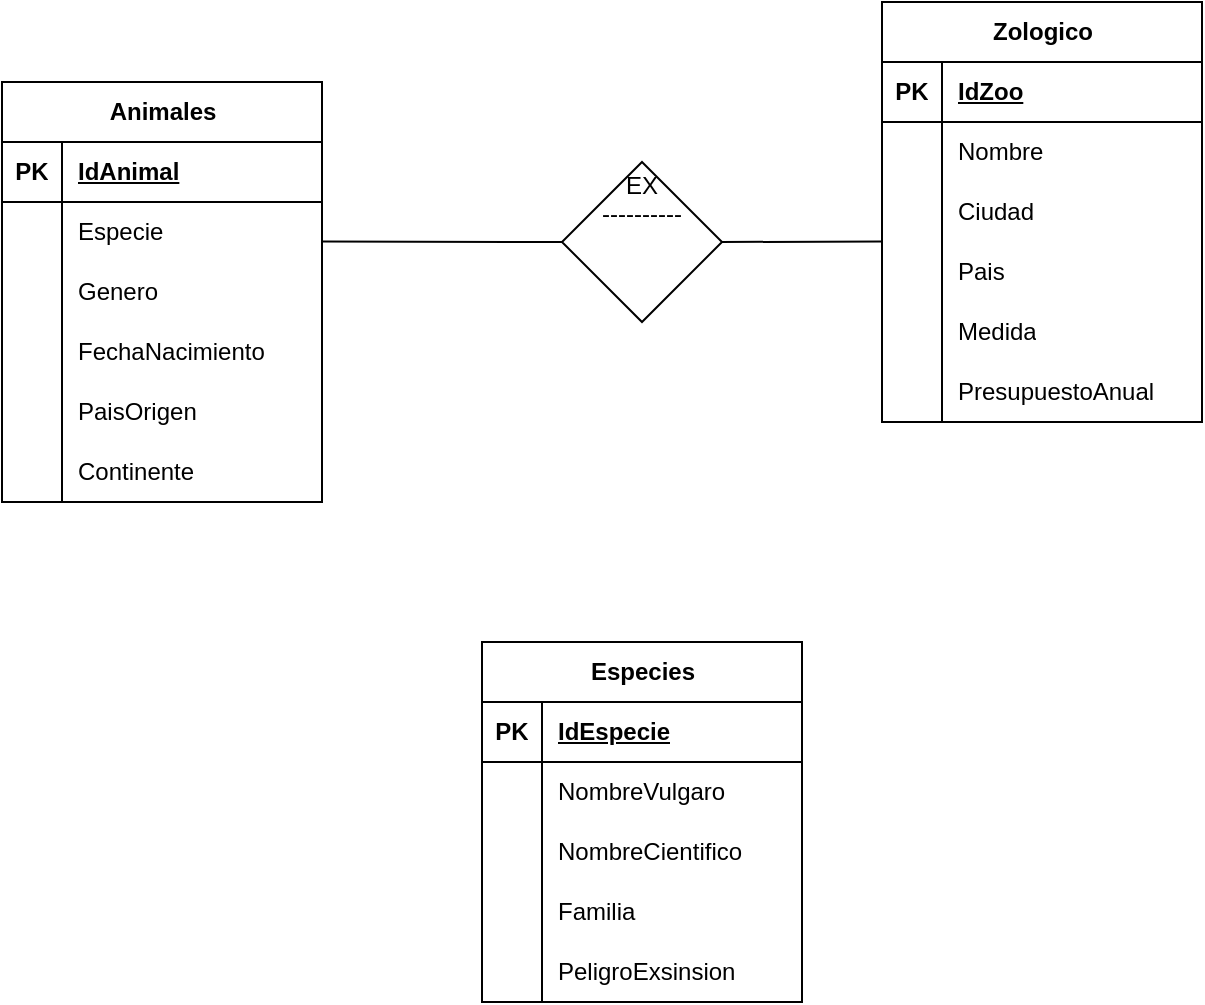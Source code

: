 <mxfile version="26.0.14">
  <diagram name="Página-1" id="LVxVNNkQAN6GGv_CCXWp">
    <mxGraphModel dx="1816" dy="537" grid="1" gridSize="10" guides="1" tooltips="1" connect="1" arrows="1" fold="1" page="1" pageScale="1" pageWidth="827" pageHeight="1169" math="0" shadow="0">
      <root>
        <mxCell id="0" />
        <mxCell id="1" parent="0" />
        <mxCell id="Okz9QfnFRRuH3IYtQU0A-1" value="Especies" style="shape=table;startSize=30;container=1;collapsible=1;childLayout=tableLayout;fixedRows=1;rowLines=0;fontStyle=1;align=center;resizeLast=1;html=1;" vertex="1" parent="1">
          <mxGeometry x="200" y="800" width="160.0" height="180" as="geometry" />
        </mxCell>
        <mxCell id="Okz9QfnFRRuH3IYtQU0A-2" value="" style="shape=tableRow;horizontal=0;startSize=0;swimlaneHead=0;swimlaneBody=0;fillColor=none;collapsible=0;dropTarget=0;points=[[0,0.5],[1,0.5]];portConstraint=eastwest;top=0;left=0;right=0;bottom=1;" vertex="1" parent="Okz9QfnFRRuH3IYtQU0A-1">
          <mxGeometry y="30" width="160.0" height="30" as="geometry" />
        </mxCell>
        <mxCell id="Okz9QfnFRRuH3IYtQU0A-3" value="PK" style="shape=partialRectangle;connectable=0;fillColor=none;top=0;left=0;bottom=0;right=0;fontStyle=1;overflow=hidden;whiteSpace=wrap;html=1;" vertex="1" parent="Okz9QfnFRRuH3IYtQU0A-2">
          <mxGeometry width="30" height="30" as="geometry">
            <mxRectangle width="30" height="30" as="alternateBounds" />
          </mxGeometry>
        </mxCell>
        <mxCell id="Okz9QfnFRRuH3IYtQU0A-4" value="IdEspecie" style="shape=partialRectangle;connectable=0;fillColor=none;top=0;left=0;bottom=0;right=0;align=left;spacingLeft=6;fontStyle=5;overflow=hidden;whiteSpace=wrap;html=1;" vertex="1" parent="Okz9QfnFRRuH3IYtQU0A-2">
          <mxGeometry x="30" width="130.0" height="30" as="geometry">
            <mxRectangle width="130.0" height="30" as="alternateBounds" />
          </mxGeometry>
        </mxCell>
        <mxCell id="Okz9QfnFRRuH3IYtQU0A-5" value="" style="shape=tableRow;horizontal=0;startSize=0;swimlaneHead=0;swimlaneBody=0;fillColor=none;collapsible=0;dropTarget=0;points=[[0,0.5],[1,0.5]];portConstraint=eastwest;top=0;left=0;right=0;bottom=0;" vertex="1" parent="Okz9QfnFRRuH3IYtQU0A-1">
          <mxGeometry y="60" width="160.0" height="30" as="geometry" />
        </mxCell>
        <mxCell id="Okz9QfnFRRuH3IYtQU0A-6" value="" style="shape=partialRectangle;connectable=0;fillColor=none;top=0;left=0;bottom=0;right=0;editable=1;overflow=hidden;whiteSpace=wrap;html=1;" vertex="1" parent="Okz9QfnFRRuH3IYtQU0A-5">
          <mxGeometry width="30" height="30" as="geometry">
            <mxRectangle width="30" height="30" as="alternateBounds" />
          </mxGeometry>
        </mxCell>
        <mxCell id="Okz9QfnFRRuH3IYtQU0A-7" value="NombreVulgaro" style="shape=partialRectangle;connectable=0;fillColor=none;top=0;left=0;bottom=0;right=0;align=left;spacingLeft=6;overflow=hidden;whiteSpace=wrap;html=1;" vertex="1" parent="Okz9QfnFRRuH3IYtQU0A-5">
          <mxGeometry x="30" width="130.0" height="30" as="geometry">
            <mxRectangle width="130.0" height="30" as="alternateBounds" />
          </mxGeometry>
        </mxCell>
        <mxCell id="Okz9QfnFRRuH3IYtQU0A-8" value="" style="shape=tableRow;horizontal=0;startSize=0;swimlaneHead=0;swimlaneBody=0;fillColor=none;collapsible=0;dropTarget=0;points=[[0,0.5],[1,0.5]];portConstraint=eastwest;top=0;left=0;right=0;bottom=0;" vertex="1" parent="Okz9QfnFRRuH3IYtQU0A-1">
          <mxGeometry y="90" width="160.0" height="30" as="geometry" />
        </mxCell>
        <mxCell id="Okz9QfnFRRuH3IYtQU0A-9" value="" style="shape=partialRectangle;connectable=0;fillColor=none;top=0;left=0;bottom=0;right=0;editable=1;overflow=hidden;whiteSpace=wrap;html=1;" vertex="1" parent="Okz9QfnFRRuH3IYtQU0A-8">
          <mxGeometry width="30" height="30" as="geometry">
            <mxRectangle width="30" height="30" as="alternateBounds" />
          </mxGeometry>
        </mxCell>
        <mxCell id="Okz9QfnFRRuH3IYtQU0A-10" value="NombreCientifico" style="shape=partialRectangle;connectable=0;fillColor=none;top=0;left=0;bottom=0;right=0;align=left;spacingLeft=6;overflow=hidden;whiteSpace=wrap;html=1;" vertex="1" parent="Okz9QfnFRRuH3IYtQU0A-8">
          <mxGeometry x="30" width="130.0" height="30" as="geometry">
            <mxRectangle width="130.0" height="30" as="alternateBounds" />
          </mxGeometry>
        </mxCell>
        <mxCell id="Okz9QfnFRRuH3IYtQU0A-11" value="" style="shape=tableRow;horizontal=0;startSize=0;swimlaneHead=0;swimlaneBody=0;fillColor=none;collapsible=0;dropTarget=0;points=[[0,0.5],[1,0.5]];portConstraint=eastwest;top=0;left=0;right=0;bottom=0;" vertex="1" parent="Okz9QfnFRRuH3IYtQU0A-1">
          <mxGeometry y="120" width="160.0" height="30" as="geometry" />
        </mxCell>
        <mxCell id="Okz9QfnFRRuH3IYtQU0A-12" value="" style="shape=partialRectangle;connectable=0;fillColor=none;top=0;left=0;bottom=0;right=0;editable=1;overflow=hidden;whiteSpace=wrap;html=1;" vertex="1" parent="Okz9QfnFRRuH3IYtQU0A-11">
          <mxGeometry width="30" height="30" as="geometry">
            <mxRectangle width="30" height="30" as="alternateBounds" />
          </mxGeometry>
        </mxCell>
        <mxCell id="Okz9QfnFRRuH3IYtQU0A-13" value="Familia" style="shape=partialRectangle;connectable=0;fillColor=none;top=0;left=0;bottom=0;right=0;align=left;spacingLeft=6;overflow=hidden;whiteSpace=wrap;html=1;" vertex="1" parent="Okz9QfnFRRuH3IYtQU0A-11">
          <mxGeometry x="30" width="130.0" height="30" as="geometry">
            <mxRectangle width="130.0" height="30" as="alternateBounds" />
          </mxGeometry>
        </mxCell>
        <mxCell id="Okz9QfnFRRuH3IYtQU0A-53" value="" style="shape=tableRow;horizontal=0;startSize=0;swimlaneHead=0;swimlaneBody=0;fillColor=none;collapsible=0;dropTarget=0;points=[[0,0.5],[1,0.5]];portConstraint=eastwest;top=0;left=0;right=0;bottom=0;" vertex="1" parent="Okz9QfnFRRuH3IYtQU0A-1">
          <mxGeometry y="150" width="160.0" height="30" as="geometry" />
        </mxCell>
        <mxCell id="Okz9QfnFRRuH3IYtQU0A-54" value="" style="shape=partialRectangle;connectable=0;fillColor=none;top=0;left=0;bottom=0;right=0;editable=1;overflow=hidden;whiteSpace=wrap;html=1;" vertex="1" parent="Okz9QfnFRRuH3IYtQU0A-53">
          <mxGeometry width="30" height="30" as="geometry">
            <mxRectangle width="30" height="30" as="alternateBounds" />
          </mxGeometry>
        </mxCell>
        <mxCell id="Okz9QfnFRRuH3IYtQU0A-55" value="PeligroExsinsion" style="shape=partialRectangle;connectable=0;fillColor=none;top=0;left=0;bottom=0;right=0;align=left;spacingLeft=6;overflow=hidden;whiteSpace=wrap;html=1;" vertex="1" parent="Okz9QfnFRRuH3IYtQU0A-53">
          <mxGeometry x="30" width="130.0" height="30" as="geometry">
            <mxRectangle width="130.0" height="30" as="alternateBounds" />
          </mxGeometry>
        </mxCell>
        <mxCell id="Okz9QfnFRRuH3IYtQU0A-14" value="" style="group" vertex="1" connectable="0" parent="1">
          <mxGeometry x="240" y="560" width="80" height="80" as="geometry" />
        </mxCell>
        <mxCell id="Okz9QfnFRRuH3IYtQU0A-17" value="EX&lt;br&gt;----------&lt;div&gt;&lt;br&gt;&lt;br&gt;&lt;br&gt;&lt;/div&gt;" style="rhombus;whiteSpace=wrap;html=1;movable=1;resizable=1;rotatable=1;deletable=1;editable=1;locked=0;connectable=1;" vertex="1" parent="Okz9QfnFRRuH3IYtQU0A-14">
          <mxGeometry width="80" height="80" as="geometry" />
        </mxCell>
        <mxCell id="Okz9QfnFRRuH3IYtQU0A-18" value="Animales" style="shape=table;startSize=30;container=1;collapsible=1;childLayout=tableLayout;fixedRows=1;rowLines=0;fontStyle=1;align=center;resizeLast=1;html=1;" vertex="1" parent="1">
          <mxGeometry x="-40" y="520" width="160.0" height="210" as="geometry" />
        </mxCell>
        <mxCell id="Okz9QfnFRRuH3IYtQU0A-19" value="" style="shape=tableRow;horizontal=0;startSize=0;swimlaneHead=0;swimlaneBody=0;fillColor=none;collapsible=0;dropTarget=0;points=[[0,0.5],[1,0.5]];portConstraint=eastwest;top=0;left=0;right=0;bottom=1;" vertex="1" parent="Okz9QfnFRRuH3IYtQU0A-18">
          <mxGeometry y="30" width="160.0" height="30" as="geometry" />
        </mxCell>
        <mxCell id="Okz9QfnFRRuH3IYtQU0A-20" value="PK" style="shape=partialRectangle;connectable=0;fillColor=none;top=0;left=0;bottom=0;right=0;fontStyle=1;overflow=hidden;whiteSpace=wrap;html=1;" vertex="1" parent="Okz9QfnFRRuH3IYtQU0A-19">
          <mxGeometry width="30" height="30" as="geometry">
            <mxRectangle width="30" height="30" as="alternateBounds" />
          </mxGeometry>
        </mxCell>
        <mxCell id="Okz9QfnFRRuH3IYtQU0A-21" value="IdAnimal" style="shape=partialRectangle;connectable=0;fillColor=none;top=0;left=0;bottom=0;right=0;align=left;spacingLeft=6;fontStyle=5;overflow=hidden;whiteSpace=wrap;html=1;" vertex="1" parent="Okz9QfnFRRuH3IYtQU0A-19">
          <mxGeometry x="30" width="130.0" height="30" as="geometry">
            <mxRectangle width="130.0" height="30" as="alternateBounds" />
          </mxGeometry>
        </mxCell>
        <mxCell id="Okz9QfnFRRuH3IYtQU0A-22" value="" style="shape=tableRow;horizontal=0;startSize=0;swimlaneHead=0;swimlaneBody=0;fillColor=none;collapsible=0;dropTarget=0;points=[[0,0.5],[1,0.5]];portConstraint=eastwest;top=0;left=0;right=0;bottom=0;" vertex="1" parent="Okz9QfnFRRuH3IYtQU0A-18">
          <mxGeometry y="60" width="160.0" height="30" as="geometry" />
        </mxCell>
        <mxCell id="Okz9QfnFRRuH3IYtQU0A-23" value="" style="shape=partialRectangle;connectable=0;fillColor=none;top=0;left=0;bottom=0;right=0;editable=1;overflow=hidden;whiteSpace=wrap;html=1;" vertex="1" parent="Okz9QfnFRRuH3IYtQU0A-22">
          <mxGeometry width="30" height="30" as="geometry">
            <mxRectangle width="30" height="30" as="alternateBounds" />
          </mxGeometry>
        </mxCell>
        <mxCell id="Okz9QfnFRRuH3IYtQU0A-24" value="Especie" style="shape=partialRectangle;connectable=0;fillColor=none;top=0;left=0;bottom=0;right=0;align=left;spacingLeft=6;overflow=hidden;whiteSpace=wrap;html=1;" vertex="1" parent="Okz9QfnFRRuH3IYtQU0A-22">
          <mxGeometry x="30" width="130.0" height="30" as="geometry">
            <mxRectangle width="130.0" height="30" as="alternateBounds" />
          </mxGeometry>
        </mxCell>
        <mxCell id="Okz9QfnFRRuH3IYtQU0A-25" value="" style="shape=tableRow;horizontal=0;startSize=0;swimlaneHead=0;swimlaneBody=0;fillColor=none;collapsible=0;dropTarget=0;points=[[0,0.5],[1,0.5]];portConstraint=eastwest;top=0;left=0;right=0;bottom=0;" vertex="1" parent="Okz9QfnFRRuH3IYtQU0A-18">
          <mxGeometry y="90" width="160.0" height="30" as="geometry" />
        </mxCell>
        <mxCell id="Okz9QfnFRRuH3IYtQU0A-26" value="" style="shape=partialRectangle;connectable=0;fillColor=none;top=0;left=0;bottom=0;right=0;editable=1;overflow=hidden;whiteSpace=wrap;html=1;" vertex="1" parent="Okz9QfnFRRuH3IYtQU0A-25">
          <mxGeometry width="30" height="30" as="geometry">
            <mxRectangle width="30" height="30" as="alternateBounds" />
          </mxGeometry>
        </mxCell>
        <mxCell id="Okz9QfnFRRuH3IYtQU0A-27" value="Genero" style="shape=partialRectangle;connectable=0;fillColor=none;top=0;left=0;bottom=0;right=0;align=left;spacingLeft=6;overflow=hidden;whiteSpace=wrap;html=1;" vertex="1" parent="Okz9QfnFRRuH3IYtQU0A-25">
          <mxGeometry x="30" width="130.0" height="30" as="geometry">
            <mxRectangle width="130.0" height="30" as="alternateBounds" />
          </mxGeometry>
        </mxCell>
        <mxCell id="Okz9QfnFRRuH3IYtQU0A-28" value="" style="shape=tableRow;horizontal=0;startSize=0;swimlaneHead=0;swimlaneBody=0;fillColor=none;collapsible=0;dropTarget=0;points=[[0,0.5],[1,0.5]];portConstraint=eastwest;top=0;left=0;right=0;bottom=0;" vertex="1" parent="Okz9QfnFRRuH3IYtQU0A-18">
          <mxGeometry y="120" width="160.0" height="30" as="geometry" />
        </mxCell>
        <mxCell id="Okz9QfnFRRuH3IYtQU0A-29" value="" style="shape=partialRectangle;connectable=0;fillColor=none;top=0;left=0;bottom=0;right=0;editable=1;overflow=hidden;whiteSpace=wrap;html=1;" vertex="1" parent="Okz9QfnFRRuH3IYtQU0A-28">
          <mxGeometry width="30" height="30" as="geometry">
            <mxRectangle width="30" height="30" as="alternateBounds" />
          </mxGeometry>
        </mxCell>
        <mxCell id="Okz9QfnFRRuH3IYtQU0A-30" value="FechaNacimiento" style="shape=partialRectangle;connectable=0;fillColor=none;top=0;left=0;bottom=0;right=0;align=left;spacingLeft=6;overflow=hidden;whiteSpace=wrap;html=1;" vertex="1" parent="Okz9QfnFRRuH3IYtQU0A-28">
          <mxGeometry x="30" width="130.0" height="30" as="geometry">
            <mxRectangle width="130.0" height="30" as="alternateBounds" />
          </mxGeometry>
        </mxCell>
        <mxCell id="Okz9QfnFRRuH3IYtQU0A-56" value="" style="shape=tableRow;horizontal=0;startSize=0;swimlaneHead=0;swimlaneBody=0;fillColor=none;collapsible=0;dropTarget=0;points=[[0,0.5],[1,0.5]];portConstraint=eastwest;top=0;left=0;right=0;bottom=0;" vertex="1" parent="Okz9QfnFRRuH3IYtQU0A-18">
          <mxGeometry y="150" width="160.0" height="30" as="geometry" />
        </mxCell>
        <mxCell id="Okz9QfnFRRuH3IYtQU0A-57" value="" style="shape=partialRectangle;connectable=0;fillColor=none;top=0;left=0;bottom=0;right=0;editable=1;overflow=hidden;whiteSpace=wrap;html=1;" vertex="1" parent="Okz9QfnFRRuH3IYtQU0A-56">
          <mxGeometry width="30" height="30" as="geometry">
            <mxRectangle width="30" height="30" as="alternateBounds" />
          </mxGeometry>
        </mxCell>
        <mxCell id="Okz9QfnFRRuH3IYtQU0A-58" value="PaisOrigen" style="shape=partialRectangle;connectable=0;fillColor=none;top=0;left=0;bottom=0;right=0;align=left;spacingLeft=6;overflow=hidden;whiteSpace=wrap;html=1;" vertex="1" parent="Okz9QfnFRRuH3IYtQU0A-56">
          <mxGeometry x="30" width="130.0" height="30" as="geometry">
            <mxRectangle width="130.0" height="30" as="alternateBounds" />
          </mxGeometry>
        </mxCell>
        <mxCell id="Okz9QfnFRRuH3IYtQU0A-59" value="" style="shape=tableRow;horizontal=0;startSize=0;swimlaneHead=0;swimlaneBody=0;fillColor=none;collapsible=0;dropTarget=0;points=[[0,0.5],[1,0.5]];portConstraint=eastwest;top=0;left=0;right=0;bottom=0;" vertex="1" parent="Okz9QfnFRRuH3IYtQU0A-18">
          <mxGeometry y="180" width="160.0" height="30" as="geometry" />
        </mxCell>
        <mxCell id="Okz9QfnFRRuH3IYtQU0A-60" value="" style="shape=partialRectangle;connectable=0;fillColor=none;top=0;left=0;bottom=0;right=0;editable=1;overflow=hidden;whiteSpace=wrap;html=1;" vertex="1" parent="Okz9QfnFRRuH3IYtQU0A-59">
          <mxGeometry width="30" height="30" as="geometry">
            <mxRectangle width="30" height="30" as="alternateBounds" />
          </mxGeometry>
        </mxCell>
        <mxCell id="Okz9QfnFRRuH3IYtQU0A-61" value="Continente" style="shape=partialRectangle;connectable=0;fillColor=none;top=0;left=0;bottom=0;right=0;align=left;spacingLeft=6;overflow=hidden;whiteSpace=wrap;html=1;" vertex="1" parent="Okz9QfnFRRuH3IYtQU0A-59">
          <mxGeometry x="30" width="130.0" height="30" as="geometry">
            <mxRectangle width="130.0" height="30" as="alternateBounds" />
          </mxGeometry>
        </mxCell>
        <mxCell id="Okz9QfnFRRuH3IYtQU0A-31" value="Zologico" style="shape=table;startSize=30;container=1;collapsible=1;childLayout=tableLayout;fixedRows=1;rowLines=0;fontStyle=1;align=center;resizeLast=1;html=1;" vertex="1" parent="1">
          <mxGeometry x="400" y="480" width="160.0" height="210" as="geometry" />
        </mxCell>
        <mxCell id="Okz9QfnFRRuH3IYtQU0A-32" value="" style="shape=tableRow;horizontal=0;startSize=0;swimlaneHead=0;swimlaneBody=0;fillColor=none;collapsible=0;dropTarget=0;points=[[0,0.5],[1,0.5]];portConstraint=eastwest;top=0;left=0;right=0;bottom=1;" vertex="1" parent="Okz9QfnFRRuH3IYtQU0A-31">
          <mxGeometry y="30" width="160.0" height="30" as="geometry" />
        </mxCell>
        <mxCell id="Okz9QfnFRRuH3IYtQU0A-33" value="PK" style="shape=partialRectangle;connectable=0;fillColor=none;top=0;left=0;bottom=0;right=0;fontStyle=1;overflow=hidden;whiteSpace=wrap;html=1;" vertex="1" parent="Okz9QfnFRRuH3IYtQU0A-32">
          <mxGeometry width="30" height="30" as="geometry">
            <mxRectangle width="30" height="30" as="alternateBounds" />
          </mxGeometry>
        </mxCell>
        <mxCell id="Okz9QfnFRRuH3IYtQU0A-34" value="IdZoo" style="shape=partialRectangle;connectable=0;fillColor=none;top=0;left=0;bottom=0;right=0;align=left;spacingLeft=6;fontStyle=5;overflow=hidden;whiteSpace=wrap;html=1;" vertex="1" parent="Okz9QfnFRRuH3IYtQU0A-32">
          <mxGeometry x="30" width="130.0" height="30" as="geometry">
            <mxRectangle width="130.0" height="30" as="alternateBounds" />
          </mxGeometry>
        </mxCell>
        <mxCell id="Okz9QfnFRRuH3IYtQU0A-35" value="" style="shape=tableRow;horizontal=0;startSize=0;swimlaneHead=0;swimlaneBody=0;fillColor=none;collapsible=0;dropTarget=0;points=[[0,0.5],[1,0.5]];portConstraint=eastwest;top=0;left=0;right=0;bottom=0;" vertex="1" parent="Okz9QfnFRRuH3IYtQU0A-31">
          <mxGeometry y="60" width="160.0" height="30" as="geometry" />
        </mxCell>
        <mxCell id="Okz9QfnFRRuH3IYtQU0A-36" value="" style="shape=partialRectangle;connectable=0;fillColor=none;top=0;left=0;bottom=0;right=0;editable=1;overflow=hidden;whiteSpace=wrap;html=1;" vertex="1" parent="Okz9QfnFRRuH3IYtQU0A-35">
          <mxGeometry width="30" height="30" as="geometry">
            <mxRectangle width="30" height="30" as="alternateBounds" />
          </mxGeometry>
        </mxCell>
        <mxCell id="Okz9QfnFRRuH3IYtQU0A-37" value="Nombre" style="shape=partialRectangle;connectable=0;fillColor=none;top=0;left=0;bottom=0;right=0;align=left;spacingLeft=6;overflow=hidden;whiteSpace=wrap;html=1;" vertex="1" parent="Okz9QfnFRRuH3IYtQU0A-35">
          <mxGeometry x="30" width="130.0" height="30" as="geometry">
            <mxRectangle width="130.0" height="30" as="alternateBounds" />
          </mxGeometry>
        </mxCell>
        <mxCell id="Okz9QfnFRRuH3IYtQU0A-38" value="" style="shape=tableRow;horizontal=0;startSize=0;swimlaneHead=0;swimlaneBody=0;fillColor=none;collapsible=0;dropTarget=0;points=[[0,0.5],[1,0.5]];portConstraint=eastwest;top=0;left=0;right=0;bottom=0;" vertex="1" parent="Okz9QfnFRRuH3IYtQU0A-31">
          <mxGeometry y="90" width="160.0" height="30" as="geometry" />
        </mxCell>
        <mxCell id="Okz9QfnFRRuH3IYtQU0A-39" value="" style="shape=partialRectangle;connectable=0;fillColor=none;top=0;left=0;bottom=0;right=0;editable=1;overflow=hidden;whiteSpace=wrap;html=1;" vertex="1" parent="Okz9QfnFRRuH3IYtQU0A-38">
          <mxGeometry width="30" height="30" as="geometry">
            <mxRectangle width="30" height="30" as="alternateBounds" />
          </mxGeometry>
        </mxCell>
        <mxCell id="Okz9QfnFRRuH3IYtQU0A-40" value="Ciudad" style="shape=partialRectangle;connectable=0;fillColor=none;top=0;left=0;bottom=0;right=0;align=left;spacingLeft=6;overflow=hidden;whiteSpace=wrap;html=1;" vertex="1" parent="Okz9QfnFRRuH3IYtQU0A-38">
          <mxGeometry x="30" width="130.0" height="30" as="geometry">
            <mxRectangle width="130.0" height="30" as="alternateBounds" />
          </mxGeometry>
        </mxCell>
        <mxCell id="Okz9QfnFRRuH3IYtQU0A-41" value="" style="shape=tableRow;horizontal=0;startSize=0;swimlaneHead=0;swimlaneBody=0;fillColor=none;collapsible=0;dropTarget=0;points=[[0,0.5],[1,0.5]];portConstraint=eastwest;top=0;left=0;right=0;bottom=0;" vertex="1" parent="Okz9QfnFRRuH3IYtQU0A-31">
          <mxGeometry y="120" width="160.0" height="30" as="geometry" />
        </mxCell>
        <mxCell id="Okz9QfnFRRuH3IYtQU0A-42" value="" style="shape=partialRectangle;connectable=0;fillColor=none;top=0;left=0;bottom=0;right=0;editable=1;overflow=hidden;whiteSpace=wrap;html=1;" vertex="1" parent="Okz9QfnFRRuH3IYtQU0A-41">
          <mxGeometry width="30" height="30" as="geometry">
            <mxRectangle width="30" height="30" as="alternateBounds" />
          </mxGeometry>
        </mxCell>
        <mxCell id="Okz9QfnFRRuH3IYtQU0A-43" value="Pais" style="shape=partialRectangle;connectable=0;fillColor=none;top=0;left=0;bottom=0;right=0;align=left;spacingLeft=6;overflow=hidden;whiteSpace=wrap;html=1;" vertex="1" parent="Okz9QfnFRRuH3IYtQU0A-41">
          <mxGeometry x="30" width="130.0" height="30" as="geometry">
            <mxRectangle width="130.0" height="30" as="alternateBounds" />
          </mxGeometry>
        </mxCell>
        <mxCell id="Okz9QfnFRRuH3IYtQU0A-44" value="" style="shape=tableRow;horizontal=0;startSize=0;swimlaneHead=0;swimlaneBody=0;fillColor=none;collapsible=0;dropTarget=0;points=[[0,0.5],[1,0.5]];portConstraint=eastwest;top=0;left=0;right=0;bottom=0;" vertex="1" parent="Okz9QfnFRRuH3IYtQU0A-31">
          <mxGeometry y="150" width="160.0" height="30" as="geometry" />
        </mxCell>
        <mxCell id="Okz9QfnFRRuH3IYtQU0A-45" value="" style="shape=partialRectangle;connectable=0;fillColor=none;top=0;left=0;bottom=0;right=0;editable=1;overflow=hidden;whiteSpace=wrap;html=1;" vertex="1" parent="Okz9QfnFRRuH3IYtQU0A-44">
          <mxGeometry width="30" height="30" as="geometry">
            <mxRectangle width="30" height="30" as="alternateBounds" />
          </mxGeometry>
        </mxCell>
        <mxCell id="Okz9QfnFRRuH3IYtQU0A-46" value="Medida" style="shape=partialRectangle;connectable=0;fillColor=none;top=0;left=0;bottom=0;right=0;align=left;spacingLeft=6;overflow=hidden;whiteSpace=wrap;html=1;" vertex="1" parent="Okz9QfnFRRuH3IYtQU0A-44">
          <mxGeometry x="30" width="130.0" height="30" as="geometry">
            <mxRectangle width="130.0" height="30" as="alternateBounds" />
          </mxGeometry>
        </mxCell>
        <mxCell id="Okz9QfnFRRuH3IYtQU0A-50" value="" style="shape=tableRow;horizontal=0;startSize=0;swimlaneHead=0;swimlaneBody=0;fillColor=none;collapsible=0;dropTarget=0;points=[[0,0.5],[1,0.5]];portConstraint=eastwest;top=0;left=0;right=0;bottom=0;" vertex="1" parent="Okz9QfnFRRuH3IYtQU0A-31">
          <mxGeometry y="180" width="160.0" height="30" as="geometry" />
        </mxCell>
        <mxCell id="Okz9QfnFRRuH3IYtQU0A-51" value="" style="shape=partialRectangle;connectable=0;fillColor=none;top=0;left=0;bottom=0;right=0;editable=1;overflow=hidden;whiteSpace=wrap;html=1;" vertex="1" parent="Okz9QfnFRRuH3IYtQU0A-50">
          <mxGeometry width="30" height="30" as="geometry">
            <mxRectangle width="30" height="30" as="alternateBounds" />
          </mxGeometry>
        </mxCell>
        <mxCell id="Okz9QfnFRRuH3IYtQU0A-52" value="PresupuestoAnual" style="shape=partialRectangle;connectable=0;fillColor=none;top=0;left=0;bottom=0;right=0;align=left;spacingLeft=6;overflow=hidden;whiteSpace=wrap;html=1;" vertex="1" parent="Okz9QfnFRRuH3IYtQU0A-50">
          <mxGeometry x="30" width="130.0" height="30" as="geometry">
            <mxRectangle width="130.0" height="30" as="alternateBounds" />
          </mxGeometry>
        </mxCell>
        <mxCell id="Okz9QfnFRRuH3IYtQU0A-16" value="" style="endArrow=none;html=1;rounded=0;entryX=0;entryY=-0.008;entryDx=0;entryDy=0;exitX=1;exitY=0.5;exitDx=0;exitDy=0;entryPerimeter=0;movable=1;resizable=1;rotatable=1;deletable=1;editable=1;locked=0;connectable=1;" edge="1" parent="1" source="Okz9QfnFRRuH3IYtQU0A-17" target="Okz9QfnFRRuH3IYtQU0A-41">
          <mxGeometry width="50" height="50" relative="1" as="geometry">
            <mxPoint x="290" y="541" as="sourcePoint" />
            <mxPoint x="349" y="561" as="targetPoint" />
          </mxGeometry>
        </mxCell>
        <mxCell id="Okz9QfnFRRuH3IYtQU0A-15" value="" style="endArrow=none;html=1;rounded=0;entryX=0;entryY=0.5;entryDx=0;entryDy=0;entryPerimeter=0;movable=1;resizable=1;rotatable=1;deletable=1;editable=1;locked=0;connectable=1;exitX=0.999;exitY=0.66;exitDx=0;exitDy=0;exitPerimeter=0;" edge="1" parent="1" target="Okz9QfnFRRuH3IYtQU0A-17" source="Okz9QfnFRRuH3IYtQU0A-22">
          <mxGeometry width="50" height="50" relative="1" as="geometry">
            <mxPoint x="130" y="600" as="sourcePoint" />
            <mxPoint x="240" y="601" as="targetPoint" />
          </mxGeometry>
        </mxCell>
      </root>
    </mxGraphModel>
  </diagram>
</mxfile>
